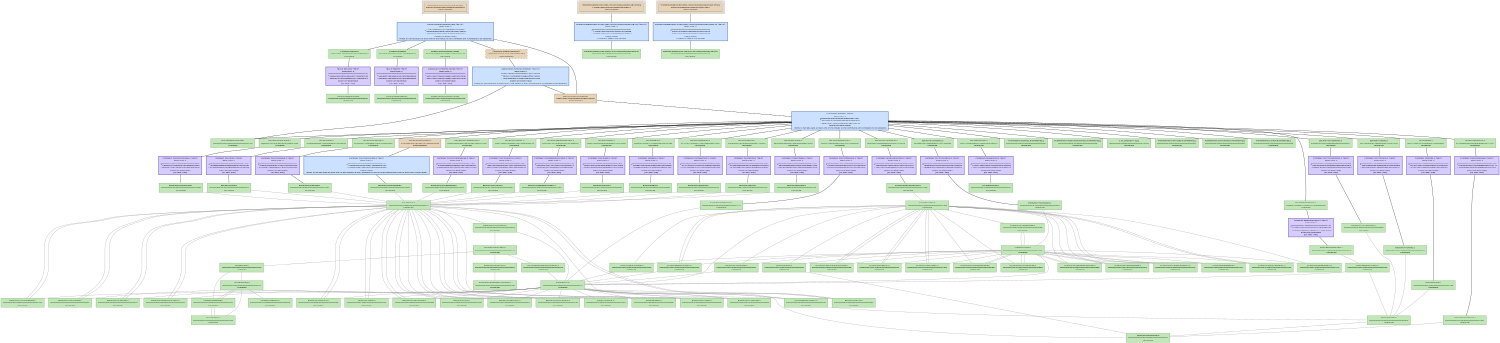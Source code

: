 digraph FontInfo {
   size = "10.000000,8.500000";
   concentrate = false;

   node [ shape = box, style = filled, color = "0.3 0.5 0.6", fillcolor = "0.3 0.2 0.9", fontname = "Monaco", fontsize = "9" ];
   n00001 [ label = "Development/FontInfo.mexmac.app\nad87319554f22ae25a6df5d270e88322\nDepsUpdated", color = "0.1 0.5 0.5", fillcolor = "0.1 0.2 0.9", peripheries = 3 ];
   n00002 [ label = "Contents/Info.plist\n26b0ac991a829b6f66872193ef08f3c4\nUpToDate" ];
   n00003 [ label = "FontInfo.build/Info.plist\n000000004355fe490000000000000296\nUpToDate" ];
   n00004 [ label = "Contents/PkgInfo\nea9af6f21b59d833c351afa2f4e9bbaa\nUpToDate" ];
   n00005 [ label = "FontInfo.build/PkgInfo\n000000004355fe490000000000000008\nUpToDate" ];
   n00006 [ label = "English.lproj/InfoPlist.strings\n4629125e77d84518dbe1508f1b76763b\nUpToDate" ];
   n00007 [ label = "English.lproj/InfoPlist.strings\n00000000434c45840000000000000228\nUpToDate" ];
   n00008 [ label = "ppc/PsychError.o\n9caa83df01081a9e0ced9f086776f603\nUpToDate" ];
   n00009 [ label = "Base/PsychError.c\n00000000434c4585000000000000563d\nUpToDate" ];
   n00010 [ label = "ppc/PsychRegisterProject.o\n099c0f9c33140f58ff62975cf48da5e1\nUpToDate" ];
   n00011 [ label = "Base/PsychRegisterProject.c\n00000000434c458500000000000012e6\nUpToDate" ];
   n00012 [ label = "ppc/PsychHelp.o\nb0bc13e65b00896344bd4c015cc429f4\nUpToDate" ];
   n00013 [ label = "Base/PsychHelp.c\n00000000434c811d00000000000005b8\nUpToDate" ];
   n00014 [ label = "ppc/MiniBox.o\n268dfa1f3d981c7c6dae5a83487bc6e5\nUpToDate" ];
   n00015 [ label = "Base/MiniBox.c\n00000000434c45850000000000000f4f\nUpToDate" ];
   n00016 [ label = "ppc/PsychMemory.o\n817016ff74a422c12991e8805e387300\nUpToDate" ];
   n00017 [ label = "Base/PsychMemory.c\n00000000434ca96200000000000003a4\nUpToDate" ];
   n00018 [ label = "ppc/ProjectTable.o\n882afa2df9a6a551d464424dd881d22b\nUpToDate" ];
   n00019 [ label = "Base/ProjectTable.c\n00000000434c4585000000000000023a\nUpToDate" ];
   n00020 [ label = "ppc/PsychInit.o\n4caebbe8b8857504f00e8e461b53439d\nUpToDate" ];
   n00021 [ label = "Base/PsychInit.c\n00000000434c45850000000000000759\nUpToDate" ];
   n00022 [ label = "ppc/PsychTimeGlue.o\nf4232f1885dcb9a07ec27cd715b62b3c\nUpToDate" ];
   n00023 [ label = "Base/PsychTimeGlue.c\n000000004355ef98000000000000157f\nUpToDate" ];
   n00024 [ label = "ppc/PsychStructGlue.o\nf4b60827581a4cb6a1ecaff3aef57ea5\nUpToDate" ];
   n00025 [ label = "Base/PsychStructGlue.c\n00000000434c45850000000000002bb8\nUpToDate" ];
   n00026 [ label = "ppc/PsychVersioning.o\na1ef6ad34427d6c9e614f7bbd06f564d\nDepsUpdated", color = "0.1 0.5 0.5", fillcolor = "0.1 0.2 0.9" ];
   n00027 [ label = "Base/PsychVersioning.c\n000000004355fe5a00000000000014ee\nUpToDate" ];
   n00028 [ label = "ppc/MODULEVersion.o\nceac6b2c054ed4b082cc5a25797cd78f\nUpToDate" ];
   n00029 [ label = "Screen/MODULEVersion.c\n000000004355fcd7000000000000124e\nUpToDate" ];
   n00030 [ label = "ppc/PsychScriptingGlue.o\n84a4e9dba5a0a1a099c5861b8ccce16b\nUpToDate" ];
   n00031 [ label = "Base/PsychScriptingGlue.c\n00000000434c458500000000000105c5\nUpToDate" ];
   n00032 [ label = "ppc/mexversion.o\n163c913bfe2ab9857f44b5263c443c57\nUpToDate" ];
   n00033 [ label = "src/mexversion.c\n000000004332d94600000000000002d2\nUpToDate" ];
   n00034 [ label = "ppc/PsychCellGlue.o\n5c850f421f38bddea1c3631656969605\nUpToDate" ];
   n00035 [ label = "Base/PsychCellGlue.c\n00000000434c45850000000000001c81\nUpToDate" ];
   n00036 [ label = "ppc/RegisterProject.o\nccbb6d12566e6776a23cb1149854e03b\nUpToDate" ];
   n00037 [ label = "Fonts/RegisterProject.c\n00000000434c45850000000000000612\nUpToDate" ];
   n00038 [ label = "ppc/PsychFontGlue.o\na75f484e834c890c8dfdeea69a715f2c\nUpToDate" ];
   n00039 [ label = "Fonts/PsychFontGlue.c\n000000004355f3ad000000000000746c\nUpToDate" ];
   n00040 [ label = "ppc/FONTSSynopsis.o\ndf0f4d653b104eb40a2f4f798795b5b2\nUpToDate" ];
   n00041 [ label = "Fonts/FONTSSynopsis.c\n00000000434c4585000000000000046a\nUpToDate" ];
   n00042 [ label = "ppc/FONTSNumFonts.o\n8a448cf924392498ea65be56b9a55ee7\nUpToDate" ];
   n00043 [ label = "Fonts/FONTSNumFonts.c\n00000000434c45850000000000000408\nUpToDate" ];
   n00044 [ label = "ppc/FONTSFonts.o\n44a75ea6bcac4f88d05e457f65af75a2\nUpToDate" ];
   n00045 [ label = "Fonts/FONTSFonts.c\n00000000434c45850000000000002fb3\nUpToDate" ];
   n00046 [ label = "ppc/FontInfo.o\naccb718aa16ff9335edff3194938a00c\nUpToDate" ];
   n00047 [ label = "Fonts/FontInfo.c\n00000000434c458500000000000001ae\nUpToDate" ];
   n00048 [ label = "ppc/PsychAuthors.o\n3fd21a306b1aad8b01949184a0896e10\nUpToDate" ];
   n00049 [ label = "Base/PsychAuthors.c\n00000000434c81430000000000000d3b\nUpToDate" ];
   n00050 [ label = "MacOS/FontInfo.mexmac\nee8e19fd178052cba6f4a5cd08124c26\nDepsUpdated", color = "0.1 0.5 0.5", fillcolor = "0.1 0.2 0.9" ];
   n00051 [ label = "Frameworks/OpenGL.framework[C]\n00000000434ac55900000000000000ee\nUpToDate" ];
   n00052 [ label = "Frameworks/ApplicationServices.framework[C]\n00000000434ac53300000000000000ee\nUpToDate" ];
   n00053 [ label = "2.95.2/libstdc++.a[C]\n00000000434abb590000000000075c68\nUpToDate" ];
   n00054 [ label = "Frameworks/CoreAudio.framework[C]\n00000000434ac55b00000000000000cc\nUpToDate" ];
   n00055 [ label = "Frameworks/CoreServices.framework[C]\n00000000434ac53600000000000000ee\nUpToDate" ];
   n00056 [ label = "Frameworks/Carbon.framework[C]\n00000000434ac53300000000000000ee\nUpToDate" ];
   n00057 [ label = "mac/mexFunction.map\n000000004332d946000000000000012e\nUpToDate" ];
   n00058 [ label = "<FontInfo.build/Script-2FD614C507306666008DA6B4.sh>[A]\n147bd51b8d10aca3f19bd4f10a7bd912\nDepsUpdated", color = "0.1 0.5 0.5", fillcolor = "0.1 0.2 0.9", peripheries = 3 ];
   n00059 [ label = "FontInfo.build/Script-2FD614C507306666008DA6B4.sh\n000000004355fe4900000000000000ec\nUpToDate" ];
   n00060 [ label = "<FontInfo.build/Script-2FD614C607306666008DA6B4.sh>[A]\n02f0a1396bbd3ce1ed3930c45f7c9b24\nDepsUpdated", color = "0.1 0.5 0.5", fillcolor = "0.1 0.2 0.9", peripheries = 3 ];
   n00061 [ label = "FontInfo.build/Script-2FD614C607306666008DA6B4.sh\n000000004355fe49000000000000003e\nUpToDate" ];
   n00062 [ label = "<MacOS/FontInfo.mexmac>\n13f048e50b2c73aaa62ef032fd757f55\nDepsUpdated", color = "0.1 0.5 0.5", fillcolor = "0.1 0.2 0.9", style = "filled,dashed" ];
   n00063 [ label = "Base/Psych.h\n00000000435548b60000000000000410\nUpToDate" ];
   n00064 [ label = "Base/PsychConstants.h\n00000000435548d4000000000000080d\nUpToDate" ];
   n00065 [ label = "Base/MiniBox.h\n00000000435548d400000000000004d6\nUpToDate" ];
   n00066 [ label = "Base/ProjectTable.h\n00000000435548d400000000000002f6\nUpToDate" ];
   n00067 [ label = "Base/PsychError.h\n00000000435548d40000000000001fe7\nUpToDate" ];
   n00068 [ label = "Base/PsychScriptingGlue.h\n00000000435548f30000000000001a37\nUpToDate" ];
   n00069 [ label = "Base/PsychStructGlue.h\n000000004355496c0000000000000bcc\nUpToDate" ];
   n00070 [ label = "Base/PsychCellGlue.h\n00000000434c458500000000000005c5\nUpToDate" ];
   n00071 [ label = "Base/PsychRegisterProject.h\n00000000435548d400000000000003f1\nUpToDate" ];
   n00072 [ label = "Base/PsychAuthors.h\n00000000435548d400000000000005e9\nUpToDate" ];
   n00073 [ label = "Base/PsychVersioning.h\n00000000435548f300000000000004dd\nUpToDate" ];
   n00074 [ label = "Base/PsychHelp.h\n00000000434c45850000000000000357\nUpToDate" ];
   n00075 [ label = "Base/PsychInit.h\n00000000435548f300000000000002db\nUpToDate" ];
   n00076 [ label = "Base/PsychMemory.h\n00000000435548d40000000000000473\nUpToDate" ];
   n00077 [ label = "Base/PsychTimeGlue.h\n000000004355ef010000000000000483\nUpToDate" ];
   n00078 [ label = "Base/PsychInstrument.h\n00000000435548d400000000000001a8\nUpToDate" ];
   n00079 [ label = "Fonts/RegisterProject.h\n00000000434c45850000000000000299\nUpToDate" ];
   n00080 [ label = "Base/TimeLists.h\n00000000435548f300000000000002a9\nUpToDate" ];
   n00081 [ label = "Base/PsychIncludes.h\n00000000435548d4000000000000074c\nUpToDate" ];
   n00082 [ label = "Base/PsychPlatform.h\n00000000435548d40000000000000589\nUpToDate" ];
   n00083 [ label = "include/mex.h\n000000004332d9460000000000003742\nUpToDate" ];
   n00084 [ label = "OS9ToolboxFragments/Events.h\n00000000434c45850000000000000236\nUpToDate" ];
   n00085 [ label = "Base/PsychPlatformConstants.h\n000000004355492f000000000000070e\nUpToDate" ];
   n00086 [ label = "include/matrix.h\n000000004332d9460000000000009ff2\nUpToDate" ];
   n00087 [ label = "include/mwdebug.h\n000000004332d9460000000000002b3c\nUpToDate" ];
   n00088 [ label = "include/tmwtypes.h\n000000004332d946000000000000458d\nUpToDate" ];
   n00089 [ label = "include/mat.h\n000000004332d94600000000000023ab\nUpToDate" ];
   n00090 [ label = "Base/Psych.h\n00000000435548b60000000000000410\nUpToDate" ];
   n00091 [ label = "Fonts/FontInfo.h\n00000000434c45850000000000000ef4\nUpToDate" ];
   n00092 [ label = "Fonts/PsychFontGlue.h\n00000000434c45850000000000000e47\nUpToDate" ];
   n00093 [ label = "Screen/Screen.h\n000000004355f28e00000000000012e0\nUpToDate" ];
   n00094 [ label = "Screen/PsychRects.h\n00000000434c458500000000000005d5\nUpToDate" ];
   n00095 [ label = "Screen/ScreenTypes.h\n00000000434c458500000000000013b6\nUpToDate" ];
   n00096 [ label = "Screen/PsychVideoGlue.h\n00000000434c458500000000000005d4\nUpToDate" ];
   n00097 [ label = "Screen/PsychScreenGlue.h\n00000000434c45850000000000000d6d\nUpToDate" ];
   n00098 [ label = "Screen/PsychWindowTextGlue.h\n00000000434c458500000000000008ee\nUpToDate" ];
   n00099 [ label = "Screen/WindowBank.h\n000000004355e68c0000000000001b31\nUpToDate" ];
   n00100 [ label = "Screen/PsychWindowGlue.h\n000000004355e21f0000000000000a66\nUpToDate" ];
   n00101 [ label = "Screen/PsychTextureSupport.h\n000000004355a03b0000000000000370\nUpToDate" ];
   n00102 [ label = "Screen/PsychAlphaBlending.h\n00000000434c458500000000000004fb\nUpToDate" ];
   n00103 [ label = "Screen/ScreenArguments.h\n00000000434c45850000000000000ca3\nUpToDate" ];
   n00104 [ label = "Screen/RegisterProject.h\n00000000434c45850000000000000284\nUpToDate" ];
   n00105 [ label = "Screen/WindowHelpers.h\n00000000434c45850000000000000773\nUpToDate" ];
   n00106 [ label = "Fonts/PsychFontGlue.h\n00000000434c45850000000000000e47\nUpToDate" ];
   n00107 [ label = "Fonts/ScreenFontGlue.h\n00000000434c45850000000000000260\nUpToDate" ];
   n00108 [ label = "Fonts/FontInfo.h\n00000000434c45850000000000000ef4\nUpToDate" ];
   n00109 [ label = "Screen/ScreenPreferenceState.h\n000000004355d9f300000000000006ba\nUpToDate" ];
   n00110 [ label = "Screen/Screen.h\n000000004355f28e00000000000012e0\nUpToDate" ];
   n00111 [ label = "Fonts/RegisterProject.h\n00000000434c45850000000000000299\nUpToDate" ];

   node [ shape = box, style = "filled,bold", color = "0.7 0.5 0.7", fillcolor = "0.7 0.2 1.0", fontname = "Monaco", fontsize = "9" ];
   c00001 [ label = "PBXCp Info.plist <wt:0>\nwaitCount: 0\n000000004355fe490000000000000296\n^ 26b0ac9959d7652666872193ef08f152\n= 26b0ac991a829b6f66872193ef08f3c4\nDoesNotNeedToRun\n(no 'why' info)" ];
   c00002 [ label = "PBXCp PkgInfo <wt:0>\nwaitCount: 0\n00000000000000000000000000000000\n^ ea9af6f21b59d833c351afa2f4e9bbaa\n= ea9af6f21b59d833c351afa2f4e9bbaa\nDoesNotNeedToRun\n(no 'why' info)" ];
   c00003 [ label = "CpResource InfoPlist.strings <wt:4>\nwaitCount: 0\n00000000000000000000000000000000\n^ 4629125e77d84518dbe1508f1b76763b\n= 4629125e77d84518dbe1508f1b76763b\nDoesNotNeedToRun\n(no 'why' info)" ];
   c00004 [ label = "CompileC PsychError.o <wt:6>\nwaitCount: 0\n000000004355492f0000000000004529\n^ 9caa83df425d53b10ced9f086776b32a\n= 9caa83df01081a9e0ced9f086776f603\nDoesNotNeedToRun\n(no 'why' info)" ];
   c00005 [ label = "CompileC PsychRegisterProject.o <wt:6>\nwaitCount: 0\n000000004355492f00000000000001f2\n^ 099c0f9c70414677ff62975cf48da413\n= 099c0f9c33140f58ff62975cf48da5e1\nDoesNotNeedToRun\n(no 'why' info)" ];
   c00006 [ label = "CompileC PsychHelp.o <wt:6>\nwaitCount: 0\n0000000043558db700000000000016ac\n^ b0bc13e6185504d444bd4c015cc43f58\n= b0bc13e65b00896344bd4c015cc429f4\nDoesNotNeedToRun\n(no 'why' info)" ];
   c00007 [ label = "CompileC MiniBox.o <wt:6>\nwaitCount: 0\n000000004355492f0000000000001c5b\n^ 268dfa1f7ecd55536dae5a83487bdabe\n= 268dfa1f3d981c7c6dae5a83487bc6e5\nDoesNotNeedToRun\n(no 'why' info)" ];
   c00008 [ label = "CompileC PsychMemory.o <wt:6>\nwaitCount: 0\n000000004355a5c800000000000010b0\n^ 817016ff37f187092991e8805e3863b0\n= 817016ff74a422c12991e8805e387300\nDoesNotNeedToRun\n(no 'why' info)" ];
   c00009 [ label = "CompileC ProjectTable.o <wt:6>\nwaitCount: 0\n000000004355492f000000000000112e\n^ 882afa2dbaf3ec7ed464424dd881c305\n= 882afa2df9a6a551d464424dd881d22b\nDoesNotNeedToRun\n(no 'why' info)" ];
   c00010 [ label = "CompileC PsychInit.o <wt:6>\nwaitCount: 0\n000000004355492f000000000000144d\n^ 4caebbe8fbd03c2bf00e8e461b5357d0\n= 4caebbe8b8857504f00e8e461b53439d\nDoesNotNeedToRun\n(no 'why' info)" ];
   c00011 [ label = "CompileC PsychTimeGlue.o <wt:6>\nwaitCount: 0\n0000000000190c700000000000001219\n^ f4232f1885c5b5d07ec27cd715b63925\n= f4232f1885dcb9a07ec27cd715b62b3c\nDoesNotNeedToRun\n(no 'why' info)" ];
   c00012 [ label = "CompileC PsychStructGlue.o <wt:6>\nwaitCount: 0\n000000004355492f00000000000038ac\n^ f4b608271b4f0599a1ecaff3aef54609\n= f4b60827581a4cb6a1ecaff3aef57ea5\nDoesNotNeedToRun\n(no 'why' info)" ];
   c00013 [ label = "CompileC PsychVersioning.o <wt:6>\nwaitCount: 0\n00000000434cf2f000000000000007fa\n^ a1ef6ad3076b2439e614f7bbd06f51b7\n= a1ef6ad34427d6c9e614f7bbd06f564d\nNeedsToRun\nNeeds to run because at least one of the outputs of the command is has an older timestamp than at least one of the inputs.", color = "0.6 0.5 0.7", fillcolor = "0.6 0.2 1.0" ];
   c00014 [ label = "CompileC MODULEVersion.o <wt:6>\nwaitCount: 0\n000000004355fcd7000000000000124e\n^ ceac6b2c461b286782cc5a25797cc5c1\n= ceac6b2c054ed4b082cc5a25797cd78f\nDoesNotNeedToRun\n(no 'why' info)" ];
   c00015 [ label = "CompileC PsychScriptingGlue.o <wt:6>\nwaitCount: 0\n000000004355492f00000000000116d1\n^ 84a4e9dbe6f5e88f99c5861b8ccdf7ba\n= 84a4e9dba5a0a1a099c5861b8ccce16b\nDoesNotNeedToRun\n(no 'why' info)" ];
   c00016 [ label = "CompileC mexversion.o <wt:6>\nwaitCount: 0\n000000004332d94600000000000002d2\n^ 163c913bbd1860c37f44b5263c443e85\n= 163c913bfe2ab9857f44b5263c443c57\nDoesNotNeedToRun\n(no 'why' info)" ];
   c00017 [ label = "CompileC PsychCellGlue.o <wt:6>\nwaitCount: 0\n000000004355492f0000000000000f95\n^ 5c850f425c6df4f1a1c3631656969990\n= 5c850f421f38bddea1c3631656969605\nDoesNotNeedToRun\n(no 'why' info)" ];
   c00018 [ label = "CompileC RegisterProject.o <wt:6>\nwaitCount: 0\n000000000019ab5e000000000000074e\n^ ccbb6d125677cc28a23cb1149854e775\n= ccbb6d12566e6776a23cb1149854e03b\nDoesNotNeedToRun\n(no 'why' info)" ];
   c00019 [ label = "CompileC PsychFontGlue.o <wt:6>\nwaitCount: 0\n00000000434cfe9e0000000000007e3b\n^ a75f484ec00077928dfdeea69a712117\n= a75f484e834c890c8dfdeea69a715f2c\nDoesNotNeedToRun\n(no 'why' info)" ];
   c00020 [ label = "CompileC FONTSSynopsis.o <wt:6>\nwaitCount: 0\n00000000435535ed00000000000003e8\n^ df0f4d6578457b590a2f4f798795b65a\n= df0f4d653b104eb40a2f4f798795b5b2\nDoesNotNeedToRun\n(no 'why' info)" ];
   c00021 [ label = "CompileC FONTSNumFonts.o <wt:6>\nwaitCount: 0\n0000000000190d3300000000000000ab\n^ 8a448cf9242029abea65be56b9a55e4c\n= 8a448cf924392498ea65be56b9a55ee7\nDoesNotNeedToRun\n(no 'why' info)" ];
   c00022 [ label = "CompileC FONTSFonts.o <wt:6>\nwaitCount: 0\n0000000000190d330000000000002b10\n^ 44a75ea6bcb542bbd05e457f65af5eb2\n= 44a75ea6bcac4f88d05e457f65af75a2\nDoesNotNeedToRun\n(no 'why' info)" ];
   c00023 [ label = "CompileC FontInfo.o <wt:6>\nwaitCount: 0\n0000000000190d33000000000000050d\n^ accb718aa176f4005edff3194938a501\n= accb718aa16ff9335edff3194938a00c\nDoesNotNeedToRun\n(no 'why' info)" ];
   c00024 [ label = "CompileC PsychAuthors.o <wt:6>\nwaitCount: 0\n0000000043558de90000000000001e2f\n^ 3fd21a30284f206201949184a089703f\n= 3fd21a306b1aad8b01949184a0896e10\nDoesNotNeedToRun\n(no 'why' info)" ];
   c00025 [ label = "Ld FontInfo.mexmac <wt:6>\nwaitCount: 0\n0e29b23e46fe18946b4d9db35eec7351\n^ e0a7abc3517e4a5fcdb9387e56fe3f77\n= ee8e19fd178052cba6f4a5cd08124c26\nIndirectlyNeedsToRun\nNeeds to run because at least one of the inputs to the command are scheduled to be updated.", color = "0.6 0.5 0.7", fillcolor = "0.6 0.2 1.0" ];
   c00026 [ label = "PhaseScriptExecution Script-2FD614C507306666008DA6B4.sh <wt:10>\nwaitCount: 0\n000000004355fe4900000000000000ec\n^ 147bd51bce4552eaf19bd4f10a7bd9fe\n= 147bd51b8d10aca3f19bd4f10a7bd912\nNeedsToRun\n1 output is always out-of-date", color = "0.6 0.5 0.7", fillcolor = "0.6 0.2 1.0" ];
   c00027 [ label = "PhaseScriptExecution Script-2FD614C607306666008DA6B4.sh <wt:12>\nwaitCount: 0\n000000004355fe49000000000000003e\n^ 02f0a13928e8c2a8ed3930c45f7c9b1a\n= 02f0a1396bbd3ce1ed3930c45f7c9b24\nNeedsToRun\n1 output is always out-of-date", color = "0.6 0.5 0.7", fillcolor = "0.6 0.2 1.0" ];
   c00028 [ label = "EditSymbols FontInfo.mexmac <wt:13>\nwaitCount: 0\nee8e19fd54b28b8da6f4a5cd08124d08\n^ fd7e51185f9ef82700da55fff567325d\n= 13f048e50b2c73aaa62ef032fd757f55\nIndirectlyNeedsToRun\nNeeds to run because at least one of the inputs to the command are scheduled to be updated.", color = "0.6 0.5 0.7", fillcolor = "0.6 0.2 1.0" ];
   c00029 [ label = "Touch FontInfo.mexmac.app <wt:14>\nwaitCount: 0\n777d192d6aaf27257eed8b41f5f00d26\n^ dafa28b83e5d0dc724807e9385188e04\n= ad87319554f22ae25a6df5d270e88322\nIndirectlyNeedsToRun\nNeeds to run because at least one of the inputs to the command are scheduled to be updated.", color = "0.6 0.5 0.7", fillcolor = "0.6 0.2 1.0" ];

   edge [ style = solid, color = black, arrowhead = none, arrowtail = normal ];
   n00001 -> { c00029 };
   n00002 -> { c00001 };
   n00004 -> { c00002 };
   n00006 -> { c00003 };
   n00008 -> { c00004 };
   n00010 -> { c00005 };
   n00012 -> { c00006 };
   n00014 -> { c00007 };
   n00016 -> { c00008 };
   n00018 -> { c00009 };
   n00020 -> { c00010 };
   n00022 -> { c00011 };
   n00024 -> { c00012 };
   n00026 -> { c00013 };
   n00028 -> { c00014 };
   n00030 -> { c00015 };
   n00032 -> { c00016 };
   n00034 -> { c00017 };
   n00036 -> { c00018 };
   n00038 -> { c00019 };
   n00040 -> { c00020 };
   n00042 -> { c00021 };
   n00044 -> { c00022 };
   n00046 -> { c00023 };
   n00048 -> { c00024 };
   n00050 -> { c00025 };
   n00058 -> { c00026 };
   n00060 -> { c00027 };
   n00062 -> { c00028 };
   c00001 -> { n00003 };
   c00002 -> { n00005 n00005 };
   c00003 -> { n00007 n00007 };
   c00004 -> { n00009 };
   c00005 -> { n00011 };
   c00006 -> { n00013 };
   c00007 -> { n00015 };
   c00008 -> { n00017 };
   c00009 -> { n00019 };
   c00010 -> { n00021 };
   c00011 -> { n00023 };
   c00012 -> { n00025 };
   c00013 -> { n00027 };
   c00014 -> { n00029 };
   c00015 -> { n00031 };
   c00016 -> { n00033 };
   c00017 -> { n00035 };
   c00018 -> { n00037 };
   c00019 -> { n00039 };
   c00020 -> { n00041 };
   c00021 -> { n00043 };
   c00022 -> { n00045 };
   c00023 -> { n00047 };
   c00024 -> { n00049 };
   c00025 -> { n00008 n00010 n00012 n00014 n00016 n00018 n00020 n00022 n00024 n00026 n00028 n00030 n00032 n00034 n00036 n00038 n00040 n00042 n00044 n00046 n00048 n00051 n00052 n00053 n00054 n00055 n00056 n00057 };
   c00026 -> { n00059 };
   c00027 -> { n00061 };
   c00028 -> { n00050 n00057 };
   c00029 -> { n00002 n00004 n00006 n00050 n00062 };

   edge [ style = solid, color = gray60, arrowhead = none, arrowtail = normal ];
   n00009 -> { n00063 };
   n00011 -> { n00063 };
   n00013 -> { n00063 };
   n00015 -> { n00063 };
   n00017 -> { n00063 };
   n00019 -> { n00063 };
   n00021 -> { n00063 };
   n00023 -> { n00090 };
   n00025 -> { n00063 };
   n00027 -> { n00063 };
   n00029 -> { n00093 };
   n00031 -> { n00063 };
   n00035 -> { n00063 };
   n00037 -> { n00111 };
   n00039 -> { n00092 };
   n00041 -> { n00110 };
   n00043 -> { n00091 };
   n00045 -> { n00091 };
   n00047 -> { n00091 };
   n00049 -> { n00063 };
   n00063 -> { n00064 n00065 n00066 n00067 n00068 n00069 n00070 n00071 n00072 n00073 n00074 n00075 n00076 n00077 n00078 n00079 n00080 };
   n00064 -> { n00081 };
   n00065 -> { n00063 };
   n00066 -> { n00063 };
   n00067 -> { n00063 };
   n00068 -> { n00063 };
   n00069 -> { n00063 };
   n00070 -> { n00063 };
   n00071 -> { n00063 };
   n00072 -> { n00063 };
   n00073 -> { n00063 };
   n00074 -> { n00063 };
   n00075 -> { n00063 };
   n00077 -> { n00090 };
   n00078 -> { n00063 };
   n00079 -> { n00090 n00091 };
   n00081 -> { n00082 n00083 n00083 n00084 n00083 };
   n00082 -> { n00085 };
   n00083 -> { n00086 n00086 n00087 };
   n00084 -> { n00090 };
   n00086 -> { n00088 n00087 };
   n00087 -> { n00086 n00089 };
   n00089 -> { n00086 n00087 };
   n00090 -> { n00064 n00065 n00066 n00067 n00068 n00069 n00070 n00071 n00072 n00073 n00074 n00075 n00076 n00077 n00078 n00079 n00080 };
   n00091 -> { n00092 };
   n00092 -> { n00090 };
   n00093 -> { n00090 n00094 n00095 n00096 n00097 n00098 n00099 n00100 n00101 n00102 n00103 n00104 n00105 n00106 n00107 n00108 n00109 };
   n00094 -> { n00093 };
   n00095 -> { n00093 };
   n00096 -> { n00110 };
   n00097 -> { n00110 };
   n00098 -> { n00110 };
   n00099 -> { n00093 };
   n00100 -> { n00110 };
   n00101 -> { n00110 };
   n00102 -> { n00110 };
   n00103 -> { n00093 };
   n00104 -> { n00090 n00093 };
   n00106 -> { n00090 };
   n00107 -> { n00090 };
   n00108 -> { n00092 };
   n00109 -> { n00093 };
   n00110 -> { n00090 n00094 n00095 n00096 n00097 n00098 n00099 n00100 n00101 n00102 n00103 n00104 n00105 n00106 n00107 n00108 n00109 };
   n00111 -> { n00090 n00091 };
}
